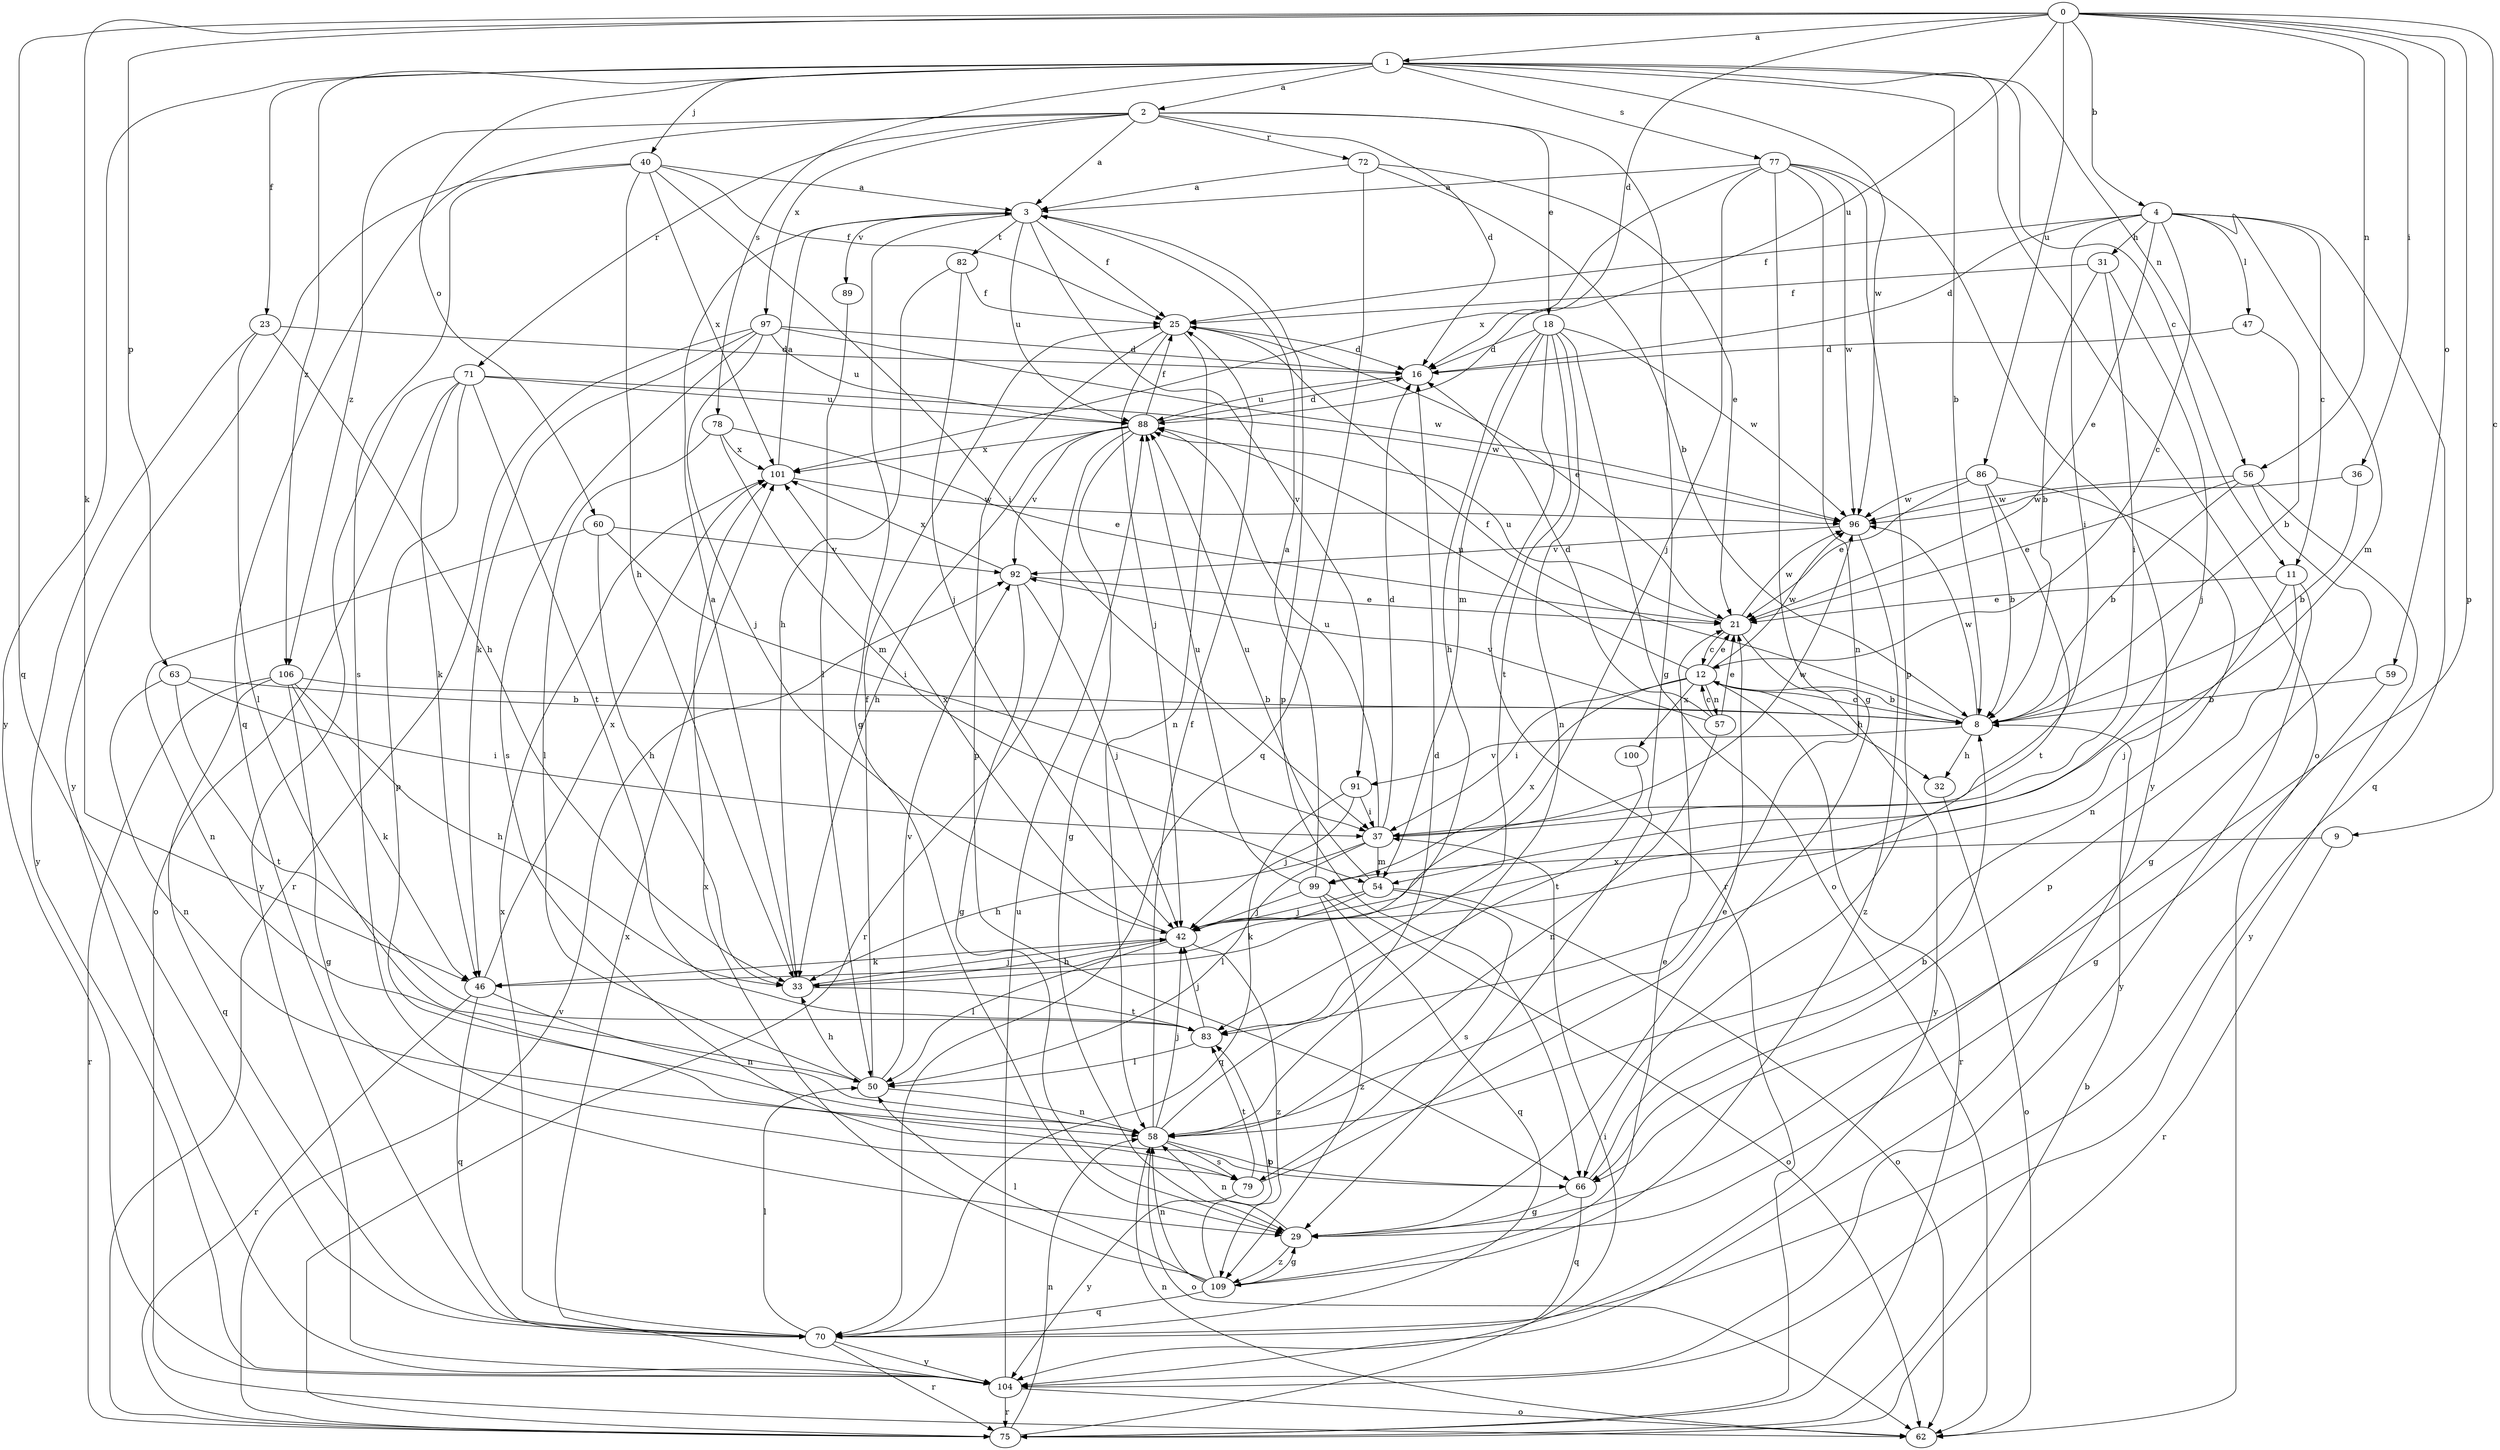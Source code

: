 strict digraph  {
0;
1;
2;
3;
4;
8;
9;
11;
12;
16;
18;
21;
23;
25;
29;
31;
32;
33;
36;
37;
40;
42;
46;
47;
50;
54;
56;
57;
58;
59;
60;
62;
63;
66;
70;
71;
72;
75;
77;
78;
79;
82;
83;
86;
88;
89;
91;
92;
96;
97;
99;
100;
101;
104;
106;
109;
0 -> 1  [label=a];
0 -> 4  [label=b];
0 -> 9  [label=c];
0 -> 16  [label=d];
0 -> 36  [label=i];
0 -> 46  [label=k];
0 -> 56  [label=n];
0 -> 59  [label=o];
0 -> 63  [label=p];
0 -> 66  [label=p];
0 -> 70  [label=q];
0 -> 86  [label=u];
0 -> 88  [label=u];
1 -> 2  [label=a];
1 -> 8  [label=b];
1 -> 11  [label=c];
1 -> 23  [label=f];
1 -> 40  [label=j];
1 -> 56  [label=n];
1 -> 60  [label=o];
1 -> 62  [label=o];
1 -> 77  [label=s];
1 -> 78  [label=s];
1 -> 96  [label=w];
1 -> 104  [label=y];
1 -> 106  [label=z];
2 -> 3  [label=a];
2 -> 16  [label=d];
2 -> 18  [label=e];
2 -> 29  [label=g];
2 -> 70  [label=q];
2 -> 71  [label=r];
2 -> 72  [label=r];
2 -> 97  [label=x];
2 -> 106  [label=z];
3 -> 25  [label=f];
3 -> 29  [label=g];
3 -> 66  [label=p];
3 -> 82  [label=t];
3 -> 88  [label=u];
3 -> 89  [label=v];
3 -> 91  [label=v];
4 -> 11  [label=c];
4 -> 12  [label=c];
4 -> 16  [label=d];
4 -> 21  [label=e];
4 -> 25  [label=f];
4 -> 31  [label=h];
4 -> 37  [label=i];
4 -> 47  [label=l];
4 -> 54  [label=m];
4 -> 70  [label=q];
8 -> 12  [label=c];
8 -> 25  [label=f];
8 -> 32  [label=h];
8 -> 91  [label=v];
8 -> 96  [label=w];
9 -> 75  [label=r];
9 -> 99  [label=x];
11 -> 21  [label=e];
11 -> 42  [label=j];
11 -> 66  [label=p];
11 -> 104  [label=y];
12 -> 8  [label=b];
12 -> 21  [label=e];
12 -> 32  [label=h];
12 -> 37  [label=i];
12 -> 57  [label=n];
12 -> 75  [label=r];
12 -> 88  [label=u];
12 -> 96  [label=w];
12 -> 99  [label=x];
12 -> 100  [label=x];
16 -> 88  [label=u];
18 -> 16  [label=d];
18 -> 33  [label=h];
18 -> 54  [label=m];
18 -> 58  [label=n];
18 -> 62  [label=o];
18 -> 75  [label=r];
18 -> 83  [label=t];
18 -> 96  [label=w];
21 -> 12  [label=c];
21 -> 88  [label=u];
21 -> 96  [label=w];
21 -> 104  [label=y];
23 -> 16  [label=d];
23 -> 33  [label=h];
23 -> 50  [label=l];
23 -> 104  [label=y];
25 -> 16  [label=d];
25 -> 21  [label=e];
25 -> 42  [label=j];
25 -> 58  [label=n];
25 -> 66  [label=p];
29 -> 58  [label=n];
29 -> 109  [label=z];
31 -> 8  [label=b];
31 -> 25  [label=f];
31 -> 37  [label=i];
31 -> 42  [label=j];
32 -> 62  [label=o];
33 -> 3  [label=a];
33 -> 42  [label=j];
33 -> 83  [label=t];
36 -> 8  [label=b];
36 -> 96  [label=w];
37 -> 16  [label=d];
37 -> 33  [label=h];
37 -> 50  [label=l];
37 -> 54  [label=m];
37 -> 88  [label=u];
37 -> 96  [label=w];
40 -> 3  [label=a];
40 -> 25  [label=f];
40 -> 33  [label=h];
40 -> 37  [label=i];
40 -> 79  [label=s];
40 -> 101  [label=x];
40 -> 104  [label=y];
42 -> 33  [label=h];
42 -> 46  [label=k];
42 -> 50  [label=l];
42 -> 101  [label=x];
42 -> 109  [label=z];
46 -> 58  [label=n];
46 -> 70  [label=q];
46 -> 75  [label=r];
46 -> 101  [label=x];
47 -> 8  [label=b];
47 -> 16  [label=d];
50 -> 25  [label=f];
50 -> 33  [label=h];
50 -> 58  [label=n];
50 -> 92  [label=v];
54 -> 42  [label=j];
54 -> 46  [label=k];
54 -> 62  [label=o];
54 -> 79  [label=s];
54 -> 88  [label=u];
56 -> 8  [label=b];
56 -> 21  [label=e];
56 -> 29  [label=g];
56 -> 96  [label=w];
56 -> 104  [label=y];
57 -> 12  [label=c];
57 -> 16  [label=d];
57 -> 21  [label=e];
57 -> 58  [label=n];
57 -> 92  [label=v];
58 -> 16  [label=d];
58 -> 25  [label=f];
58 -> 42  [label=j];
58 -> 62  [label=o];
58 -> 66  [label=p];
58 -> 79  [label=s];
59 -> 8  [label=b];
59 -> 29  [label=g];
60 -> 33  [label=h];
60 -> 37  [label=i];
60 -> 58  [label=n];
60 -> 92  [label=v];
62 -> 58  [label=n];
63 -> 8  [label=b];
63 -> 37  [label=i];
63 -> 58  [label=n];
63 -> 83  [label=t];
66 -> 8  [label=b];
66 -> 29  [label=g];
66 -> 70  [label=q];
70 -> 50  [label=l];
70 -> 75  [label=r];
70 -> 101  [label=x];
70 -> 104  [label=y];
71 -> 46  [label=k];
71 -> 62  [label=o];
71 -> 66  [label=p];
71 -> 83  [label=t];
71 -> 88  [label=u];
71 -> 96  [label=w];
71 -> 104  [label=y];
72 -> 3  [label=a];
72 -> 8  [label=b];
72 -> 21  [label=e];
72 -> 70  [label=q];
75 -> 8  [label=b];
75 -> 37  [label=i];
75 -> 58  [label=n];
75 -> 92  [label=v];
77 -> 3  [label=a];
77 -> 29  [label=g];
77 -> 42  [label=j];
77 -> 58  [label=n];
77 -> 66  [label=p];
77 -> 96  [label=w];
77 -> 101  [label=x];
77 -> 104  [label=y];
78 -> 21  [label=e];
78 -> 50  [label=l];
78 -> 54  [label=m];
78 -> 101  [label=x];
79 -> 21  [label=e];
79 -> 83  [label=t];
79 -> 104  [label=y];
82 -> 25  [label=f];
82 -> 33  [label=h];
82 -> 42  [label=j];
83 -> 42  [label=j];
83 -> 50  [label=l];
86 -> 8  [label=b];
86 -> 21  [label=e];
86 -> 58  [label=n];
86 -> 83  [label=t];
86 -> 96  [label=w];
88 -> 16  [label=d];
88 -> 25  [label=f];
88 -> 29  [label=g];
88 -> 33  [label=h];
88 -> 75  [label=r];
88 -> 92  [label=v];
88 -> 101  [label=x];
89 -> 50  [label=l];
91 -> 37  [label=i];
91 -> 42  [label=j];
91 -> 70  [label=q];
92 -> 21  [label=e];
92 -> 29  [label=g];
92 -> 42  [label=j];
92 -> 101  [label=x];
96 -> 92  [label=v];
96 -> 109  [label=z];
97 -> 16  [label=d];
97 -> 42  [label=j];
97 -> 46  [label=k];
97 -> 75  [label=r];
97 -> 79  [label=s];
97 -> 88  [label=u];
97 -> 96  [label=w];
99 -> 3  [label=a];
99 -> 42  [label=j];
99 -> 62  [label=o];
99 -> 70  [label=q];
99 -> 88  [label=u];
99 -> 109  [label=z];
100 -> 83  [label=t];
101 -> 3  [label=a];
101 -> 96  [label=w];
104 -> 62  [label=o];
104 -> 75  [label=r];
104 -> 88  [label=u];
104 -> 101  [label=x];
106 -> 8  [label=b];
106 -> 29  [label=g];
106 -> 33  [label=h];
106 -> 46  [label=k];
106 -> 70  [label=q];
106 -> 75  [label=r];
109 -> 21  [label=e];
109 -> 29  [label=g];
109 -> 50  [label=l];
109 -> 58  [label=n];
109 -> 70  [label=q];
109 -> 83  [label=t];
109 -> 101  [label=x];
}
